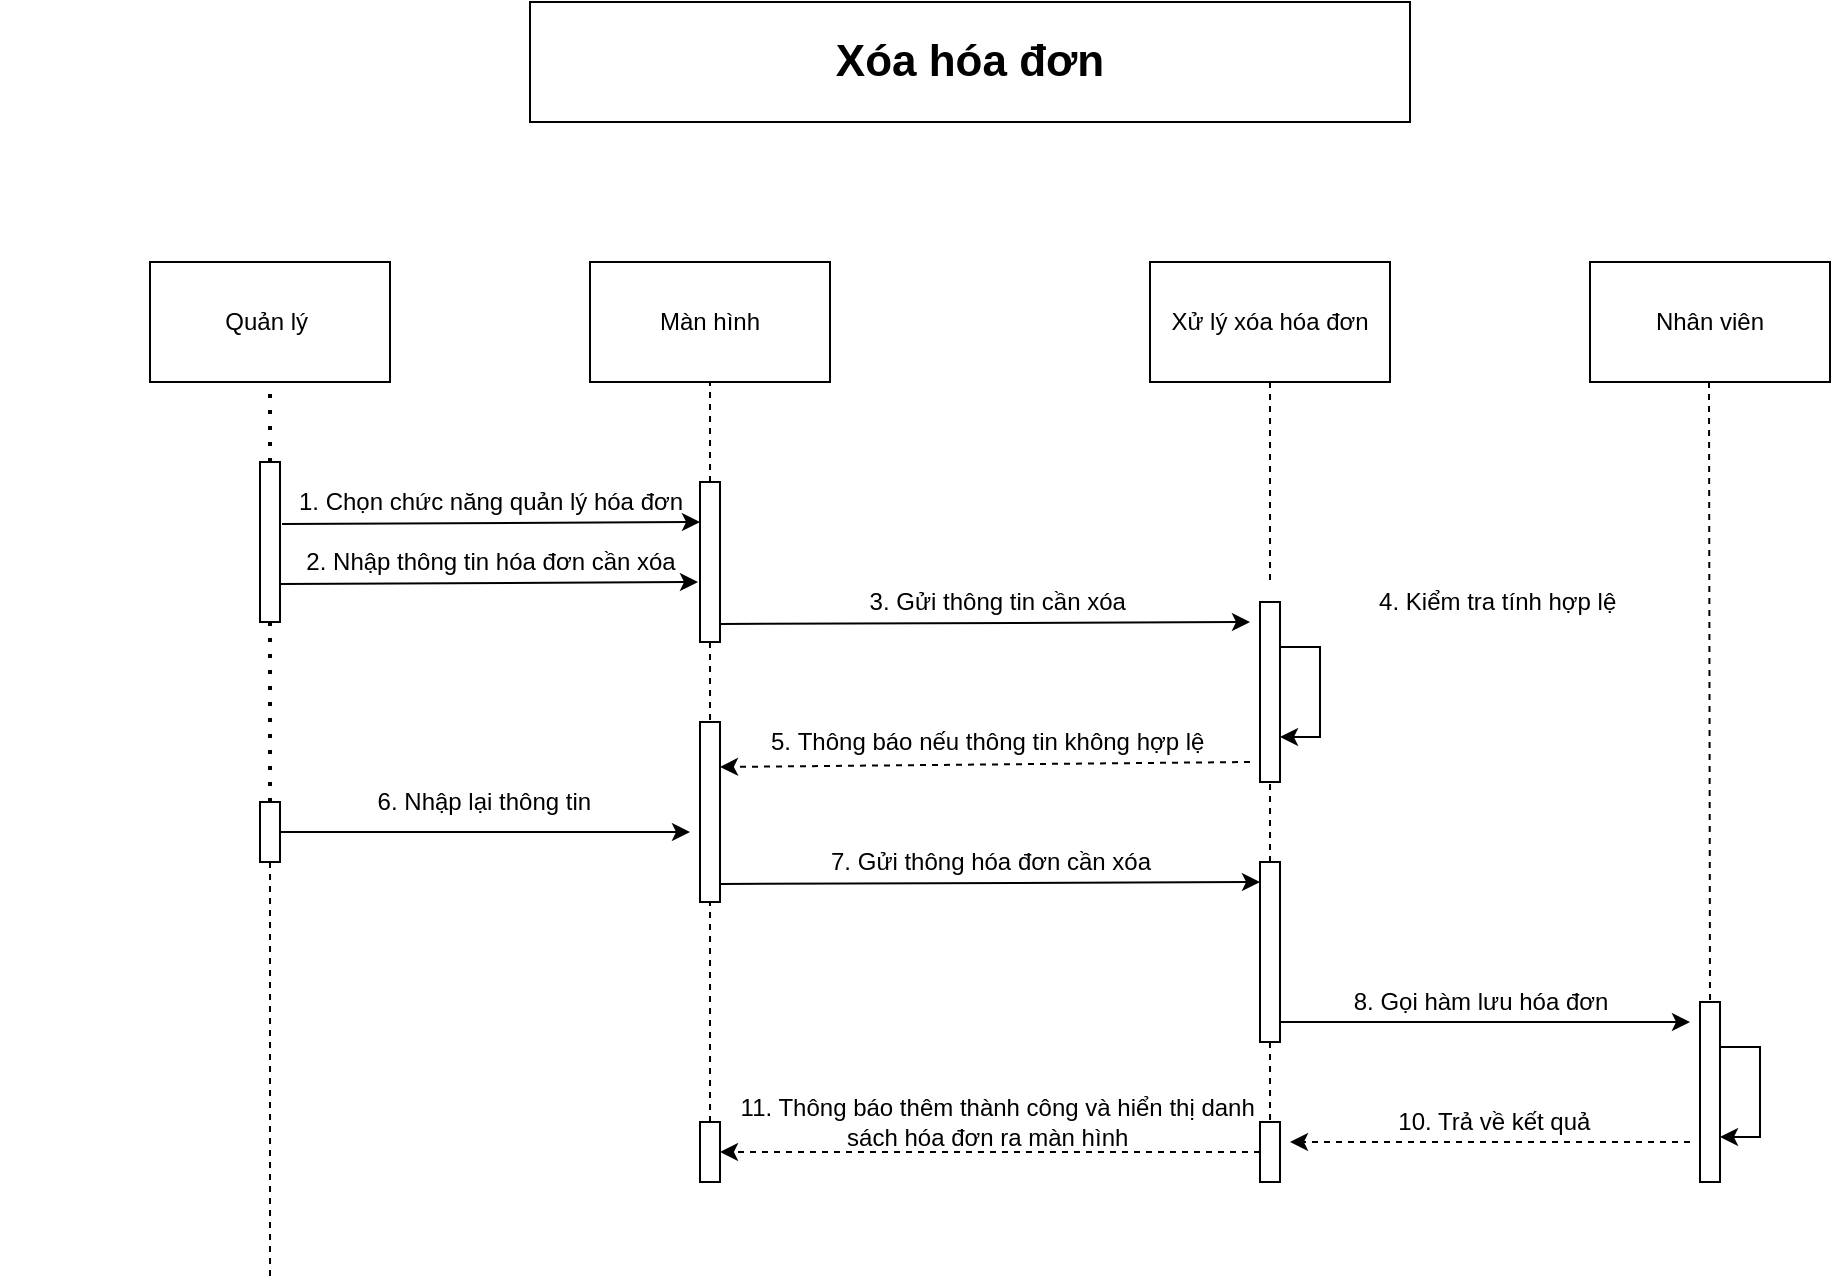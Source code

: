 <mxfile version="17.4.2" type="device"><diagram id="QEPZNWlXlVfQrN9Dw2dE" name="Page-1"><mxGraphModel dx="1888" dy="649" grid="1" gridSize="10" guides="1" tooltips="1" connect="1" arrows="1" fold="1" page="1" pageScale="1" pageWidth="850" pageHeight="1100" math="0" shadow="0"><root><mxCell id="0"/><mxCell id="1" parent="0"/><mxCell id="Z3bqw4svYmc-A5BI8DNH-1" value="&lt;span style=&quot;font-size: 22px&quot;&gt;&lt;b&gt;Xóa hóa đơn&lt;/b&gt;&lt;/span&gt;" style="rounded=0;whiteSpace=wrap;html=1;" parent="1" vertex="1"><mxGeometry x="230" y="50" width="440" height="60" as="geometry"/></mxCell><mxCell id="Z3bqw4svYmc-A5BI8DNH-2" value="Quản lý&amp;nbsp;" style="rounded=0;whiteSpace=wrap;html=1;" parent="1" vertex="1"><mxGeometry x="40" y="180" width="120" height="60" as="geometry"/></mxCell><mxCell id="Z3bqw4svYmc-A5BI8DNH-3" value="Màn hình" style="rounded=0;whiteSpace=wrap;html=1;" parent="1" vertex="1"><mxGeometry x="260" y="180" width="120" height="60" as="geometry"/></mxCell><mxCell id="Z3bqw4svYmc-A5BI8DNH-4" value="Xử lý xóa hóa đơn" style="rounded=0;whiteSpace=wrap;html=1;" parent="1" vertex="1"><mxGeometry x="540" y="180" width="120" height="60" as="geometry"/></mxCell><mxCell id="Z3bqw4svYmc-A5BI8DNH-5" value="Nhân viên" style="rounded=0;whiteSpace=wrap;html=1;" parent="1" vertex="1"><mxGeometry x="760" y="180" width="120" height="60" as="geometry"/></mxCell><mxCell id="Z3bqw4svYmc-A5BI8DNH-6" value="" style="rounded=0;whiteSpace=wrap;html=1;" parent="1" vertex="1"><mxGeometry x="95" y="280" width="10" height="80" as="geometry"/></mxCell><mxCell id="Z3bqw4svYmc-A5BI8DNH-7" style="edgeStyle=orthogonalEdgeStyle;rounded=0;orthogonalLoop=1;jettySize=auto;html=1;entryX=1;entryY=0.5;entryDx=0;entryDy=0;dashed=1;" parent="1" source="Z3bqw4svYmc-A5BI8DNH-8" target="Z3bqw4svYmc-A5BI8DNH-15" edge="1"><mxGeometry relative="1" as="geometry"/></mxCell><mxCell id="Z3bqw4svYmc-A5BI8DNH-8" value="" style="rounded=0;whiteSpace=wrap;html=1;" parent="1" vertex="1"><mxGeometry x="595" y="610" width="10" height="30" as="geometry"/></mxCell><mxCell id="Z3bqw4svYmc-A5BI8DNH-9" value="" style="rounded=0;whiteSpace=wrap;html=1;" parent="1" vertex="1"><mxGeometry x="315" y="410" width="10" height="90" as="geometry"/></mxCell><mxCell id="Z3bqw4svYmc-A5BI8DNH-10" value="" style="rounded=0;whiteSpace=wrap;html=1;" parent="1" vertex="1"><mxGeometry x="315" y="290" width="10" height="80" as="geometry"/></mxCell><mxCell id="Z3bqw4svYmc-A5BI8DNH-11" style="edgeStyle=orthogonalEdgeStyle;rounded=0;orthogonalLoop=1;jettySize=auto;html=1;exitX=1;exitY=1;exitDx=0;exitDy=0;" parent="1" source="Z3bqw4svYmc-A5BI8DNH-12" edge="1"><mxGeometry relative="1" as="geometry"><mxPoint x="810" y="560" as="targetPoint"/><Array as="points"><mxPoint x="760" y="560"/><mxPoint x="760" y="560"/></Array></mxGeometry></mxCell><mxCell id="Z3bqw4svYmc-A5BI8DNH-12" value="" style="rounded=0;whiteSpace=wrap;html=1;" parent="1" vertex="1"><mxGeometry x="595" y="480" width="10" height="90" as="geometry"/></mxCell><mxCell id="Z3bqw4svYmc-A5BI8DNH-13" value="" style="rounded=0;whiteSpace=wrap;html=1;" parent="1" vertex="1"><mxGeometry x="595" y="350" width="10" height="90" as="geometry"/></mxCell><mxCell id="Z3bqw4svYmc-A5BI8DNH-14" value="" style="rounded=0;whiteSpace=wrap;html=1;" parent="1" vertex="1"><mxGeometry x="815" y="550" width="10" height="90" as="geometry"/></mxCell><mxCell id="Z3bqw4svYmc-A5BI8DNH-15" value="" style="rounded=0;whiteSpace=wrap;html=1;" parent="1" vertex="1"><mxGeometry x="315" y="610" width="10" height="30" as="geometry"/></mxCell><mxCell id="Z3bqw4svYmc-A5BI8DNH-16" value="" style="rounded=0;whiteSpace=wrap;html=1;" parent="1" vertex="1"><mxGeometry x="95" y="450" width="10" height="30" as="geometry"/></mxCell><mxCell id="Z3bqw4svYmc-A5BI8DNH-17" value="" style="endArrow=none;dashed=1;html=1;dashPattern=1 3;strokeWidth=2;rounded=0;entryX=0.5;entryY=1;entryDx=0;entryDy=0;exitX=0.5;exitY=0;exitDx=0;exitDy=0;" parent="1" source="Z3bqw4svYmc-A5BI8DNH-6" target="Z3bqw4svYmc-A5BI8DNH-2" edge="1"><mxGeometry width="50" height="50" relative="1" as="geometry"><mxPoint x="400" y="390" as="sourcePoint"/><mxPoint x="450" y="340" as="targetPoint"/></mxGeometry></mxCell><mxCell id="Z3bqw4svYmc-A5BI8DNH-18" value="" style="endArrow=none;dashed=1;html=1;dashPattern=1 3;strokeWidth=2;rounded=0;entryX=0.5;entryY=0;entryDx=0;entryDy=0;exitX=0.5;exitY=1;exitDx=0;exitDy=0;" parent="1" source="Z3bqw4svYmc-A5BI8DNH-6" target="Z3bqw4svYmc-A5BI8DNH-16" edge="1"><mxGeometry width="50" height="50" relative="1" as="geometry"><mxPoint x="110" y="290" as="sourcePoint"/><mxPoint x="110" y="250" as="targetPoint"/></mxGeometry></mxCell><mxCell id="Z3bqw4svYmc-A5BI8DNH-19" value="" style="endArrow=none;dashed=1;html=1;rounded=0;entryX=0.5;entryY=1;entryDx=0;entryDy=0;exitX=0.5;exitY=0;exitDx=0;exitDy=0;" parent="1" source="Z3bqw4svYmc-A5BI8DNH-10" target="Z3bqw4svYmc-A5BI8DNH-3" edge="1"><mxGeometry width="50" height="50" relative="1" as="geometry"><mxPoint x="400" y="390" as="sourcePoint"/><mxPoint x="450" y="340" as="targetPoint"/></mxGeometry></mxCell><mxCell id="Z3bqw4svYmc-A5BI8DNH-20" value="" style="endArrow=none;dashed=1;html=1;rounded=0;exitX=0.5;exitY=1;exitDx=0;exitDy=0;" parent="1" source="Z3bqw4svYmc-A5BI8DNH-4" edge="1"><mxGeometry width="50" height="50" relative="1" as="geometry"><mxPoint x="330" y="300" as="sourcePoint"/><mxPoint x="600" y="340" as="targetPoint"/></mxGeometry></mxCell><mxCell id="Z3bqw4svYmc-A5BI8DNH-21" value="" style="endArrow=none;dashed=1;html=1;rounded=0;" parent="1" edge="1"><mxGeometry width="50" height="50" relative="1" as="geometry"><mxPoint x="320" y="610" as="sourcePoint"/><mxPoint x="320" y="500" as="targetPoint"/></mxGeometry></mxCell><mxCell id="Z3bqw4svYmc-A5BI8DNH-22" value="" style="endArrow=none;dashed=1;html=1;rounded=0;entryX=0.5;entryY=0;entryDx=0;entryDy=0;exitX=0.5;exitY=1;exitDx=0;exitDy=0;" parent="1" source="Z3bqw4svYmc-A5BI8DNH-10" target="Z3bqw4svYmc-A5BI8DNH-9" edge="1"><mxGeometry width="50" height="50" relative="1" as="geometry"><mxPoint x="350" y="320" as="sourcePoint"/><mxPoint x="350" y="270" as="targetPoint"/></mxGeometry></mxCell><mxCell id="Z3bqw4svYmc-A5BI8DNH-23" value="" style="endArrow=none;dashed=1;html=1;rounded=0;entryX=0.5;entryY=1;entryDx=0;entryDy=0;exitX=0.5;exitY=0;exitDx=0;exitDy=0;" parent="1" source="Z3bqw4svYmc-A5BI8DNH-12" target="Z3bqw4svYmc-A5BI8DNH-13" edge="1"><mxGeometry width="50" height="50" relative="1" as="geometry"><mxPoint x="610" y="250" as="sourcePoint"/><mxPoint x="610" y="370" as="targetPoint"/></mxGeometry></mxCell><mxCell id="Z3bqw4svYmc-A5BI8DNH-24" value="" style="endArrow=none;dashed=1;html=1;rounded=0;" parent="1" edge="1"><mxGeometry width="50" height="50" relative="1" as="geometry"><mxPoint x="600" y="570" as="sourcePoint"/><mxPoint x="600" y="610" as="targetPoint"/></mxGeometry></mxCell><mxCell id="Z3bqw4svYmc-A5BI8DNH-25" value="" style="endArrow=none;dashed=1;html=1;rounded=0;exitX=0.5;exitY=1;exitDx=0;exitDy=0;" parent="1" edge="1"><mxGeometry width="50" height="50" relative="1" as="geometry"><mxPoint x="819.5" y="240" as="sourcePoint"/><mxPoint x="820" y="550" as="targetPoint"/></mxGeometry></mxCell><mxCell id="Z3bqw4svYmc-A5BI8DNH-26" style="edgeStyle=orthogonalEdgeStyle;rounded=0;orthogonalLoop=1;jettySize=auto;html=1;exitX=1;exitY=0.25;exitDx=0;exitDy=0;entryX=1;entryY=0.75;entryDx=0;entryDy=0;" parent="1" source="Z3bqw4svYmc-A5BI8DNH-13" target="Z3bqw4svYmc-A5BI8DNH-13" edge="1"><mxGeometry relative="1" as="geometry"/></mxCell><mxCell id="Z3bqw4svYmc-A5BI8DNH-27" style="edgeStyle=orthogonalEdgeStyle;rounded=0;orthogonalLoop=1;jettySize=auto;html=1;exitX=1;exitY=0.25;exitDx=0;exitDy=0;entryX=1;entryY=0.75;entryDx=0;entryDy=0;" parent="1" source="Z3bqw4svYmc-A5BI8DNH-14" target="Z3bqw4svYmc-A5BI8DNH-14" edge="1"><mxGeometry relative="1" as="geometry"/></mxCell><mxCell id="Z3bqw4svYmc-A5BI8DNH-28" value="" style="endArrow=classic;html=1;rounded=0;exitX=1;exitY=0.5;exitDx=0;exitDy=0;" parent="1" source="Z3bqw4svYmc-A5BI8DNH-16" edge="1"><mxGeometry width="50" height="50" relative="1" as="geometry"><mxPoint x="400" y="390" as="sourcePoint"/><mxPoint x="310" y="465" as="targetPoint"/></mxGeometry></mxCell><mxCell id="Z3bqw4svYmc-A5BI8DNH-29" value="" style="endArrow=classic;html=1;rounded=0;exitX=1;exitY=0.5;exitDx=0;exitDy=0;entryX=-0.1;entryY=0.675;entryDx=0;entryDy=0;entryPerimeter=0;" parent="1" edge="1"><mxGeometry width="50" height="50" relative="1" as="geometry"><mxPoint x="106" y="311" as="sourcePoint"/><mxPoint x="315" y="310" as="targetPoint"/></mxGeometry></mxCell><mxCell id="Z3bqw4svYmc-A5BI8DNH-30" value="" style="endArrow=classic;html=1;rounded=0;exitX=1;exitY=0.5;exitDx=0;exitDy=0;entryX=-0.1;entryY=0.675;entryDx=0;entryDy=0;entryPerimeter=0;" parent="1" edge="1"><mxGeometry width="50" height="50" relative="1" as="geometry"><mxPoint x="105" y="341" as="sourcePoint"/><mxPoint x="314" y="340" as="targetPoint"/></mxGeometry></mxCell><mxCell id="Z3bqw4svYmc-A5BI8DNH-31" value="" style="endArrow=classic;html=1;rounded=0;exitX=1;exitY=0.5;exitDx=0;exitDy=0;" parent="1" edge="1"><mxGeometry width="50" height="50" relative="1" as="geometry"><mxPoint x="325" y="361" as="sourcePoint"/><mxPoint x="590" y="360" as="targetPoint"/></mxGeometry></mxCell><mxCell id="Z3bqw4svYmc-A5BI8DNH-32" value="" style="endArrow=classic;html=1;rounded=0;exitX=1;exitY=0.5;exitDx=0;exitDy=0;entryX=0;entryY=0;entryDx=0;entryDy=0;" parent="1" edge="1"><mxGeometry width="50" height="50" relative="1" as="geometry"><mxPoint x="325" y="491" as="sourcePoint"/><mxPoint x="595" y="490" as="targetPoint"/></mxGeometry></mxCell><mxCell id="Z3bqw4svYmc-A5BI8DNH-33" value="" style="endArrow=classic;html=1;rounded=0;entryX=1;entryY=0.25;entryDx=0;entryDy=0;dashed=1;" parent="1" target="Z3bqw4svYmc-A5BI8DNH-9" edge="1"><mxGeometry width="50" height="50" relative="1" as="geometry"><mxPoint x="590" y="430" as="sourcePoint"/><mxPoint x="450" y="340" as="targetPoint"/></mxGeometry></mxCell><mxCell id="Z3bqw4svYmc-A5BI8DNH-34" value="" style="endArrow=classic;html=1;rounded=0;dashed=1;" parent="1" edge="1"><mxGeometry width="50" height="50" relative="1" as="geometry"><mxPoint x="810" y="620" as="sourcePoint"/><mxPoint x="610" y="620" as="targetPoint"/></mxGeometry></mxCell><mxCell id="Z3bqw4svYmc-A5BI8DNH-35" value="&amp;nbsp; &amp;nbsp; &amp;nbsp; &amp;nbsp; &amp;nbsp; &amp;nbsp; &amp;nbsp; &amp;nbsp; &amp;nbsp; &amp;nbsp; &amp;nbsp; &amp;nbsp; &amp;nbsp; &amp;nbsp; &amp;nbsp; &amp;nbsp; &amp;nbsp; &amp;nbsp; &amp;nbsp; &amp;nbsp; &amp;nbsp; &amp;nbsp; &amp;nbsp; &amp;nbsp; &amp;nbsp; &amp;nbsp; &amp;nbsp; &amp;nbsp; &amp;nbsp; &amp;nbsp; &amp;nbsp; &amp;nbsp; &amp;nbsp; &amp;nbsp; &amp;nbsp; &amp;nbsp; &amp;nbsp; 3. Gửi thông tin cần xóa" style="text;html=1;align=center;verticalAlign=middle;resizable=0;points=[];autosize=1;strokeColor=none;fillColor=none;fontSize=12;" parent="1" vertex="1"><mxGeometry x="145" y="340" width="390" height="20" as="geometry"/></mxCell><mxCell id="Z3bqw4svYmc-A5BI8DNH-36" value="&amp;nbsp; &amp;nbsp; &amp;nbsp; &amp;nbsp; &amp;nbsp; &amp;nbsp; &amp;nbsp; &amp;nbsp; &amp;nbsp; &amp;nbsp; &amp;nbsp; &amp;nbsp; &amp;nbsp; &amp;nbsp; &amp;nbsp; &amp;nbsp; &amp;nbsp; &amp;nbsp; &amp;nbsp; &amp;nbsp; &amp;nbsp; &amp;nbsp; &amp;nbsp; &amp;nbsp; &amp;nbsp; &amp;nbsp; &amp;nbsp; &amp;nbsp; &amp;nbsp; &amp;nbsp; &amp;nbsp; &amp;nbsp; &amp;nbsp;5.&amp;nbsp;Thông báo nếu thông tin không hợp lệ" style="text;html=1;align=center;verticalAlign=middle;resizable=0;points=[];autosize=1;strokeColor=none;fillColor=none;fontSize=12;" parent="1" vertex="1"><mxGeometry x="125" y="410" width="450" height="20" as="geometry"/></mxCell><mxCell id="Z3bqw4svYmc-A5BI8DNH-37" value="&amp;nbsp; &amp;nbsp; &amp;nbsp; &amp;nbsp; &amp;nbsp; &amp;nbsp; &amp;nbsp; &amp;nbsp; &amp;nbsp; &amp;nbsp; &amp;nbsp; &amp;nbsp; &amp;nbsp; &amp;nbsp; &amp;nbsp; &amp;nbsp; &amp;nbsp; &amp;nbsp; &amp;nbsp; &amp;nbsp; &amp;nbsp; &amp;nbsp; &amp;nbsp; &amp;nbsp; &amp;nbsp; &amp;nbsp; &amp;nbsp; &amp;nbsp; &amp;nbsp; &amp;nbsp; &amp;nbsp; &amp;nbsp; &amp;nbsp; 7. Gửi thông hóa đơn cần xóa" style="text;html=1;align=center;verticalAlign=middle;resizable=0;points=[];autosize=1;strokeColor=none;fillColor=none;fontSize=12;" parent="1" vertex="1"><mxGeometry x="150" y="470" width="400" height="20" as="geometry"/></mxCell><mxCell id="Z3bqw4svYmc-A5BI8DNH-38" value="&amp;nbsp; &amp;nbsp; &amp;nbsp; &amp;nbsp; &amp;nbsp; &amp;nbsp; &amp;nbsp; &amp;nbsp; &amp;nbsp; &amp;nbsp; &amp;nbsp; &amp;nbsp; &amp;nbsp; &amp;nbsp; &amp;nbsp; &amp;nbsp; &amp;nbsp; &amp;nbsp; &amp;nbsp; &amp;nbsp; &amp;nbsp; &amp;nbsp; &amp;nbsp; &amp;nbsp; &amp;nbsp; &amp;nbsp; &amp;nbsp; &amp;nbsp; &amp;nbsp; &amp;nbsp; &amp;nbsp; &amp;nbsp; &amp;nbsp; &amp;nbsp; &amp;nbsp; &amp;nbsp; &amp;nbsp; 11. Thông báo thêm thành công và hiển thị danh&lt;br&gt;&amp;nbsp; &amp;nbsp; &amp;nbsp; &amp;nbsp; &amp;nbsp; &amp;nbsp; &amp;nbsp; &amp;nbsp; &amp;nbsp; &amp;nbsp; &amp;nbsp; &amp;nbsp; &amp;nbsp; &amp;nbsp; &amp;nbsp; &amp;nbsp; &amp;nbsp; &amp;nbsp; &amp;nbsp; &amp;nbsp; &amp;nbsp; &amp;nbsp; &amp;nbsp; &amp;nbsp; &amp;nbsp; &amp;nbsp; &amp;nbsp; &amp;nbsp; &amp;nbsp; &amp;nbsp; &amp;nbsp; &amp;nbsp; &amp;nbsp; &amp;nbsp; &amp;nbsp; &amp;nbsp;sách hóa đơn ra màn hình" style="text;html=1;align=center;verticalAlign=middle;resizable=0;points=[];autosize=1;strokeColor=none;fillColor=none;fontSize=12;" parent="1" vertex="1"><mxGeometry x="80" y="595" width="520" height="30" as="geometry"/></mxCell><mxCell id="Z3bqw4svYmc-A5BI8DNH-39" value="&amp;nbsp; &amp;nbsp; &amp;nbsp; &amp;nbsp; &amp;nbsp; &amp;nbsp; &amp;nbsp; &amp;nbsp; &amp;nbsp; &amp;nbsp; &amp;nbsp; &amp;nbsp; &amp;nbsp; &amp;nbsp; &amp;nbsp; &amp;nbsp; &amp;nbsp; &amp;nbsp; &amp;nbsp; &amp;nbsp; &amp;nbsp; &amp;nbsp; 4. Kiểm tra tính hợp lệ" style="text;html=1;align=center;verticalAlign=middle;resizable=0;points=[];autosize=1;strokeColor=none;fillColor=none;fontSize=12;" parent="1" vertex="1"><mxGeometry x="500" y="340" width="280" height="20" as="geometry"/></mxCell><mxCell id="Z3bqw4svYmc-A5BI8DNH-40" value="&amp;nbsp; &amp;nbsp; &amp;nbsp; &amp;nbsp; &amp;nbsp; &amp;nbsp; &amp;nbsp; &amp;nbsp; &amp;nbsp; &amp;nbsp; &amp;nbsp; &amp;nbsp; &amp;nbsp; &amp;nbsp; &amp;nbsp; &amp;nbsp; &amp;nbsp; &amp;nbsp; &amp;nbsp; &amp;nbsp; &amp;nbsp; &amp;nbsp; &amp;nbsp;8. Gọi hàm lưu hóa đơn" style="text;html=1;align=center;verticalAlign=middle;resizable=0;points=[];autosize=1;strokeColor=none;fillColor=none;fontSize=12;" parent="1" vertex="1"><mxGeometry x="485" y="540" width="290" height="20" as="geometry"/></mxCell><mxCell id="Z3bqw4svYmc-A5BI8DNH-41" value="&amp;nbsp; &amp;nbsp; &amp;nbsp; &amp;nbsp; &amp;nbsp; &amp;nbsp; &amp;nbsp; &amp;nbsp; &amp;nbsp; &amp;nbsp; &amp;nbsp; &amp;nbsp; &amp;nbsp; &amp;nbsp; &amp;nbsp; &amp;nbsp; &amp;nbsp; &amp;nbsp; &amp;nbsp; &amp;nbsp; &amp;nbsp; &amp;nbsp; &amp;nbsp; &amp;nbsp; &amp;nbsp;10. Trả về kết quả" style="text;html=1;align=center;verticalAlign=middle;resizable=0;points=[];autosize=1;strokeColor=none;fillColor=none;fontSize=12;" parent="1" vertex="1"><mxGeometry x="495" y="600" width="270" height="20" as="geometry"/></mxCell><mxCell id="Z3bqw4svYmc-A5BI8DNH-43" value="" style="endArrow=none;dashed=1;html=1;rounded=0;exitX=0.5;exitY=1;exitDx=0;exitDy=0;" parent="1" edge="1"><mxGeometry width="50" height="50" relative="1" as="geometry"><mxPoint x="100" y="480" as="sourcePoint"/><mxPoint x="100" y="690" as="targetPoint"/></mxGeometry></mxCell><mxCell id="Z3bqw4svYmc-A5BI8DNH-44" value="&amp;nbsp; &amp;nbsp; &amp;nbsp; &amp;nbsp; &amp;nbsp; &amp;nbsp; &amp;nbsp; &amp;nbsp; &amp;nbsp; &amp;nbsp; &amp;nbsp; &amp;nbsp; &amp;nbsp; &amp;nbsp; &amp;nbsp; &amp;nbsp; &amp;nbsp; &amp;nbsp; &amp;nbsp; &amp;nbsp; &amp;nbsp; 1. Chọn chức năng quản lý hóa đơn" style="text;html=1;align=center;verticalAlign=middle;resizable=0;points=[];autosize=1;strokeColor=none;fillColor=none;" parent="1" vertex="1"><mxGeometry x="-35" y="290" width="350" height="20" as="geometry"/></mxCell><mxCell id="Z3bqw4svYmc-A5BI8DNH-45" value="&amp;nbsp; &amp;nbsp; &amp;nbsp; &amp;nbsp; &amp;nbsp; &amp;nbsp; &amp;nbsp; &amp;nbsp; &amp;nbsp; &amp;nbsp; &amp;nbsp; &amp;nbsp; &amp;nbsp; &amp;nbsp; &amp;nbsp; &amp;nbsp; &amp;nbsp; &amp;nbsp; &amp;nbsp; &amp;nbsp; &amp;nbsp; 2. Nhập thông tin hóa đơn cần xóa" style="text;html=1;align=center;verticalAlign=middle;resizable=0;points=[];autosize=1;strokeColor=none;fillColor=none;" parent="1" vertex="1"><mxGeometry x="-30" y="320" width="340" height="20" as="geometry"/></mxCell><mxCell id="Z3bqw4svYmc-A5BI8DNH-46" value="&amp;nbsp; &amp;nbsp; &amp;nbsp; &amp;nbsp; &amp;nbsp; &amp;nbsp; &amp;nbsp; &amp;nbsp; &amp;nbsp; &amp;nbsp; &amp;nbsp; &amp;nbsp; &amp;nbsp; &amp;nbsp; &amp;nbsp; &amp;nbsp; &amp;nbsp; 6. Nhập lại thông tin" style="text;html=1;align=center;verticalAlign=middle;resizable=0;points=[];autosize=1;strokeColor=none;fillColor=none;" parent="1" vertex="1"><mxGeometry x="30" y="440" width="240" height="20" as="geometry"/></mxCell></root></mxGraphModel></diagram></mxfile>